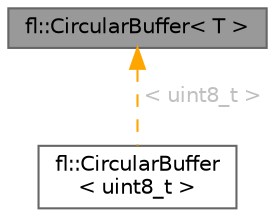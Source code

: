 digraph "fl::CircularBuffer&lt; T &gt;"
{
 // LATEX_PDF_SIZE
  bgcolor="transparent";
  edge [fontname=Helvetica,fontsize=10,labelfontname=Helvetica,labelfontsize=10];
  node [fontname=Helvetica,fontsize=10,shape=box,height=0.2,width=0.4];
  Node1 [id="Node000001",label="fl::CircularBuffer\< T \>",height=0.2,width=0.4,color="gray40", fillcolor="grey60", style="filled", fontcolor="black",tooltip=" "];
  Node1 -> Node2 [id="edge1_Node000001_Node000002",dir="back",color="orange",style="dashed",tooltip=" ",label=" \< uint8_t \>",fontcolor="grey" ];
  Node2 [id="Node000002",label="fl::CircularBuffer\l\< uint8_t \>",height=0.2,width=0.4,color="gray40", fillcolor="white", style="filled",URL="$d2/d4f/classfl_1_1_circular_buffer.html",tooltip=" "];
}
